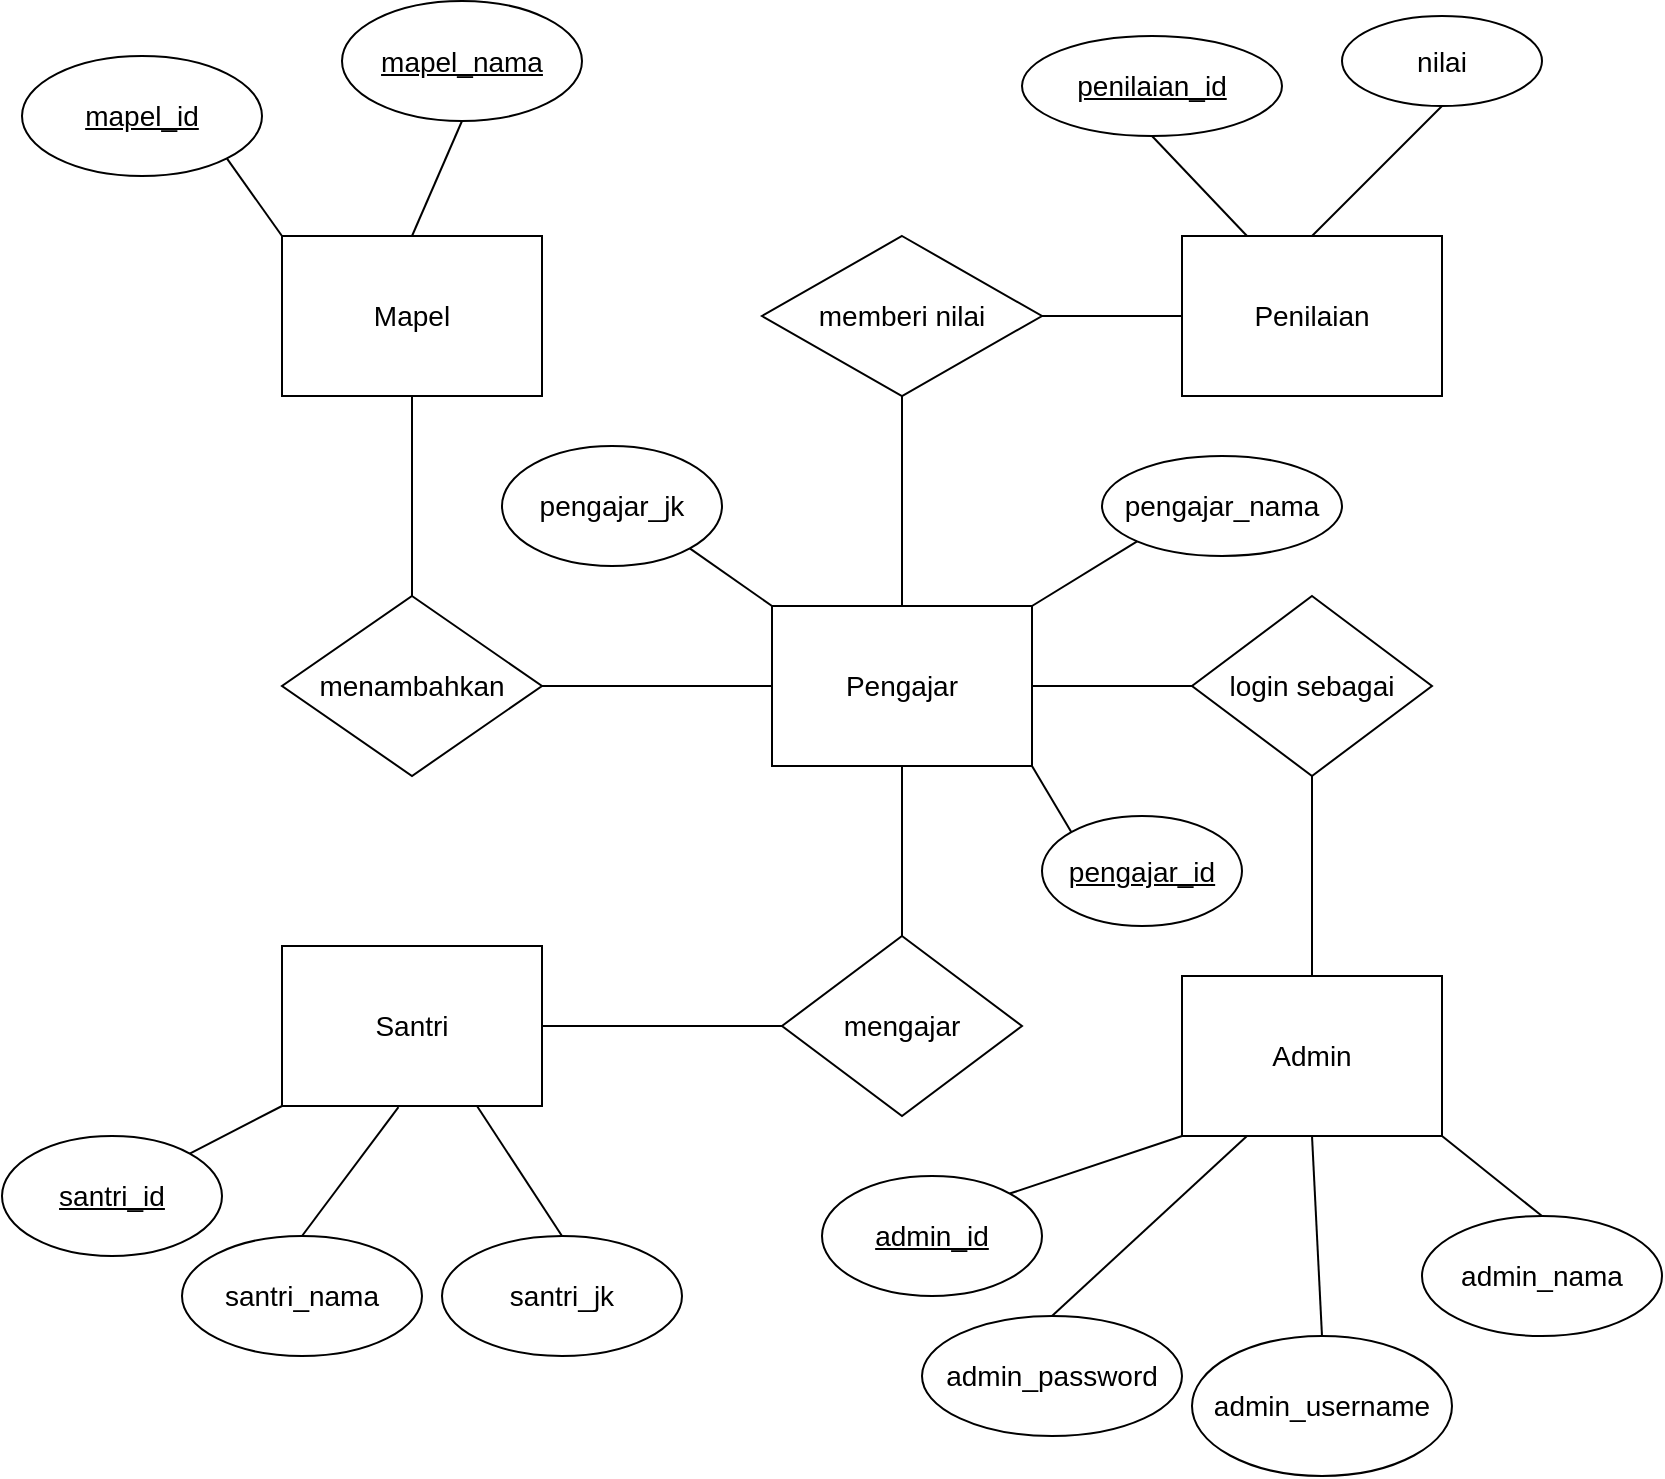 <mxfile version="20.0.1" type="device"><diagram id="R2lEEEUBdFMjLlhIrx00" name="ERD"><mxGraphModel dx="2031" dy="1114" grid="1" gridSize="10" guides="1" tooltips="1" connect="1" arrows="1" fold="1" page="1" pageScale="1" pageWidth="850" pageHeight="1100" math="0" shadow="0" extFonts="Permanent Marker^https://fonts.googleapis.com/css?family=Permanent+Marker"><root><mxCell id="0"/><mxCell id="1" parent="0"/><mxCell id="cZpUfEgQ5a3sq7yvQ3tQ-109" value="&lt;font style=&quot;font-size: 14px;&quot;&gt;Penilaian&lt;/font&gt;" style="rounded=0;whiteSpace=wrap;html=1;" vertex="1" parent="1"><mxGeometry x="600" y="330" width="130" height="80" as="geometry"/></mxCell><mxCell id="cZpUfEgQ5a3sq7yvQ3tQ-110" value="&lt;font style=&quot;font-size: 14px;&quot;&gt;Pengajar&lt;/font&gt;" style="rounded=0;whiteSpace=wrap;html=1;" vertex="1" parent="1"><mxGeometry x="395" y="515" width="130" height="80" as="geometry"/></mxCell><mxCell id="cZpUfEgQ5a3sq7yvQ3tQ-111" value="&lt;font style=&quot;font-size: 14px;&quot;&gt;Santri&lt;/font&gt;" style="rounded=0;whiteSpace=wrap;html=1;" vertex="1" parent="1"><mxGeometry x="150" y="685" width="130" height="80" as="geometry"/></mxCell><mxCell id="cZpUfEgQ5a3sq7yvQ3tQ-112" value="&lt;font style=&quot;font-size: 14px;&quot;&gt;Mapel&lt;/font&gt;" style="rounded=0;whiteSpace=wrap;html=1;" vertex="1" parent="1"><mxGeometry x="150" y="330" width="130" height="80" as="geometry"/></mxCell><mxCell id="cZpUfEgQ5a3sq7yvQ3tQ-113" value="&lt;font style=&quot;font-size: 14px;&quot;&gt;Admin&lt;/font&gt;" style="rounded=0;whiteSpace=wrap;html=1;" vertex="1" parent="1"><mxGeometry x="600" y="700" width="130" height="80" as="geometry"/></mxCell><mxCell id="cZpUfEgQ5a3sq7yvQ3tQ-114" value="&lt;u&gt;penilaian_id&lt;/u&gt;" style="ellipse;whiteSpace=wrap;html=1;fontSize=14;" vertex="1" parent="1"><mxGeometry x="520" y="230" width="130" height="50" as="geometry"/></mxCell><mxCell id="cZpUfEgQ5a3sq7yvQ3tQ-115" value="nilai" style="ellipse;whiteSpace=wrap;html=1;fontSize=14;" vertex="1" parent="1"><mxGeometry x="680" y="220" width="100" height="45" as="geometry"/></mxCell><mxCell id="cZpUfEgQ5a3sq7yvQ3tQ-118" value="&lt;u&gt;pengajar_id&lt;/u&gt;" style="ellipse;whiteSpace=wrap;html=1;fontSize=14;" vertex="1" parent="1"><mxGeometry x="530" y="620" width="100" height="55" as="geometry"/></mxCell><mxCell id="cZpUfEgQ5a3sq7yvQ3tQ-119" value="pengajar_nama" style="ellipse;whiteSpace=wrap;html=1;fontSize=14;" vertex="1" parent="1"><mxGeometry x="560" y="440" width="120" height="50" as="geometry"/></mxCell><mxCell id="cZpUfEgQ5a3sq7yvQ3tQ-120" value="pengajar_jk" style="ellipse;whiteSpace=wrap;html=1;fontSize=14;" vertex="1" parent="1"><mxGeometry x="260" y="435" width="110" height="60" as="geometry"/></mxCell><mxCell id="cZpUfEgQ5a3sq7yvQ3tQ-124" value="&lt;u&gt;admin_id&lt;/u&gt;" style="ellipse;whiteSpace=wrap;html=1;fontSize=14;" vertex="1" parent="1"><mxGeometry x="420" y="800" width="110" height="60" as="geometry"/></mxCell><mxCell id="cZpUfEgQ5a3sq7yvQ3tQ-125" value="admin_nama" style="ellipse;whiteSpace=wrap;html=1;fontSize=14;" vertex="1" parent="1"><mxGeometry x="720" y="820" width="120" height="60" as="geometry"/></mxCell><mxCell id="cZpUfEgQ5a3sq7yvQ3tQ-126" value="admin_username" style="ellipse;whiteSpace=wrap;html=1;fontSize=14;" vertex="1" parent="1"><mxGeometry x="605" y="880" width="130" height="70" as="geometry"/></mxCell><mxCell id="cZpUfEgQ5a3sq7yvQ3tQ-127" value="admin_password" style="ellipse;whiteSpace=wrap;html=1;fontSize=14;" vertex="1" parent="1"><mxGeometry x="470" y="870" width="130" height="60" as="geometry"/></mxCell><mxCell id="cZpUfEgQ5a3sq7yvQ3tQ-128" style="edgeStyle=orthogonalEdgeStyle;rounded=0;orthogonalLoop=1;jettySize=auto;html=1;exitX=0.5;exitY=1;exitDx=0;exitDy=0;fontSize=14;" edge="1" parent="1" source="cZpUfEgQ5a3sq7yvQ3tQ-124" target="cZpUfEgQ5a3sq7yvQ3tQ-124"><mxGeometry relative="1" as="geometry"/></mxCell><mxCell id="cZpUfEgQ5a3sq7yvQ3tQ-129" value="login sebagai" style="rhombus;whiteSpace=wrap;html=1;fontSize=14;" vertex="1" parent="1"><mxGeometry x="605" y="510" width="120" height="90" as="geometry"/></mxCell><mxCell id="cZpUfEgQ5a3sq7yvQ3tQ-130" value="" style="endArrow=none;html=1;rounded=0;fontSize=14;exitX=1;exitY=0.5;exitDx=0;exitDy=0;entryX=0;entryY=0.5;entryDx=0;entryDy=0;" edge="1" parent="1" source="cZpUfEgQ5a3sq7yvQ3tQ-110" target="cZpUfEgQ5a3sq7yvQ3tQ-129"><mxGeometry width="50" height="50" relative="1" as="geometry"><mxPoint x="600" y="480" as="sourcePoint"/><mxPoint x="650" y="430" as="targetPoint"/></mxGeometry></mxCell><mxCell id="cZpUfEgQ5a3sq7yvQ3tQ-132" value="memberi nilai" style="rhombus;whiteSpace=wrap;html=1;fontSize=14;" vertex="1" parent="1"><mxGeometry x="390" y="330" width="140" height="80" as="geometry"/></mxCell><mxCell id="cZpUfEgQ5a3sq7yvQ3tQ-133" value="" style="endArrow=none;html=1;rounded=0;fontSize=14;exitX=0.5;exitY=0;exitDx=0;exitDy=0;entryX=0.5;entryY=1;entryDx=0;entryDy=0;" edge="1" parent="1" source="cZpUfEgQ5a3sq7yvQ3tQ-110" target="cZpUfEgQ5a3sq7yvQ3tQ-132"><mxGeometry width="50" height="50" relative="1" as="geometry"><mxPoint x="420" y="410" as="sourcePoint"/><mxPoint x="470" y="360" as="targetPoint"/></mxGeometry></mxCell><mxCell id="cZpUfEgQ5a3sq7yvQ3tQ-136" value="" style="endArrow=none;html=1;rounded=0;fontSize=14;exitX=0.5;exitY=0;exitDx=0;exitDy=0;entryX=0.5;entryY=1;entryDx=0;entryDy=0;" edge="1" parent="1" source="cZpUfEgQ5a3sq7yvQ3tQ-113" target="cZpUfEgQ5a3sq7yvQ3tQ-129"><mxGeometry width="50" height="50" relative="1" as="geometry"><mxPoint x="670" y="630" as="sourcePoint"/><mxPoint x="720" y="580" as="targetPoint"/></mxGeometry></mxCell><mxCell id="cZpUfEgQ5a3sq7yvQ3tQ-137" value="mengajar" style="rhombus;whiteSpace=wrap;html=1;fontSize=14;" vertex="1" parent="1"><mxGeometry x="400" y="680" width="120" height="90" as="geometry"/></mxCell><mxCell id="cZpUfEgQ5a3sq7yvQ3tQ-138" value="" style="endArrow=none;html=1;rounded=0;fontSize=14;entryX=0.5;entryY=1;entryDx=0;entryDy=0;exitX=0.5;exitY=0;exitDx=0;exitDy=0;" edge="1" parent="1" source="cZpUfEgQ5a3sq7yvQ3tQ-137" target="cZpUfEgQ5a3sq7yvQ3tQ-110"><mxGeometry width="50" height="50" relative="1" as="geometry"><mxPoint x="350" y="690" as="sourcePoint"/><mxPoint x="400" y="640" as="targetPoint"/></mxGeometry></mxCell><mxCell id="cZpUfEgQ5a3sq7yvQ3tQ-141" value="menambahkan" style="rhombus;whiteSpace=wrap;html=1;fontSize=14;" vertex="1" parent="1"><mxGeometry x="150" y="510" width="130" height="90" as="geometry"/></mxCell><mxCell id="cZpUfEgQ5a3sq7yvQ3tQ-143" value="" style="endArrow=none;html=1;rounded=0;fontSize=14;entryX=0;entryY=0.5;entryDx=0;entryDy=0;exitX=1;exitY=0.5;exitDx=0;exitDy=0;" edge="1" parent="1" source="cZpUfEgQ5a3sq7yvQ3tQ-141" target="cZpUfEgQ5a3sq7yvQ3tQ-110"><mxGeometry width="50" height="50" relative="1" as="geometry"><mxPoint x="110" y="580" as="sourcePoint"/><mxPoint x="160" y="530" as="targetPoint"/></mxGeometry></mxCell><mxCell id="cZpUfEgQ5a3sq7yvQ3tQ-144" value="" style="endArrow=none;html=1;rounded=0;fontSize=14;entryX=0.5;entryY=1;entryDx=0;entryDy=0;exitX=0.5;exitY=0;exitDx=0;exitDy=0;" edge="1" parent="1" source="cZpUfEgQ5a3sq7yvQ3tQ-141" target="cZpUfEgQ5a3sq7yvQ3tQ-112"><mxGeometry width="50" height="50" relative="1" as="geometry"><mxPoint x="110" y="580" as="sourcePoint"/><mxPoint x="160" y="530" as="targetPoint"/></mxGeometry></mxCell><mxCell id="cZpUfEgQ5a3sq7yvQ3tQ-145" value="" style="endArrow=none;html=1;rounded=0;fontSize=14;entryX=1;entryY=0.5;entryDx=0;entryDy=0;exitX=0;exitY=0.5;exitDx=0;exitDy=0;" edge="1" parent="1" source="cZpUfEgQ5a3sq7yvQ3tQ-109" target="cZpUfEgQ5a3sq7yvQ3tQ-132"><mxGeometry width="50" height="50" relative="1" as="geometry"><mxPoint x="190" y="580" as="sourcePoint"/><mxPoint x="240" y="530" as="targetPoint"/></mxGeometry></mxCell><mxCell id="cZpUfEgQ5a3sq7yvQ3tQ-146" value="" style="endArrow=none;html=1;rounded=0;fontSize=14;exitX=0;exitY=0.5;exitDx=0;exitDy=0;entryX=1;entryY=0.5;entryDx=0;entryDy=0;" edge="1" parent="1" source="cZpUfEgQ5a3sq7yvQ3tQ-137" target="cZpUfEgQ5a3sq7yvQ3tQ-111"><mxGeometry width="50" height="50" relative="1" as="geometry"><mxPoint x="190" y="580" as="sourcePoint"/><mxPoint x="310" y="760" as="targetPoint"/></mxGeometry></mxCell><mxCell id="cZpUfEgQ5a3sq7yvQ3tQ-147" value="" style="endArrow=none;html=1;rounded=0;fontSize=14;entryX=0;entryY=0;entryDx=0;entryDy=0;exitX=1;exitY=1;exitDx=0;exitDy=0;" edge="1" parent="1" source="cZpUfEgQ5a3sq7yvQ3tQ-120" target="cZpUfEgQ5a3sq7yvQ3tQ-110"><mxGeometry width="50" height="50" relative="1" as="geometry"><mxPoint x="140" y="690" as="sourcePoint"/><mxPoint x="190" y="640" as="targetPoint"/></mxGeometry></mxCell><mxCell id="cZpUfEgQ5a3sq7yvQ3tQ-148" value="" style="endArrow=none;html=1;rounded=0;fontSize=14;entryX=0;entryY=1;entryDx=0;entryDy=0;exitX=1;exitY=0;exitDx=0;exitDy=0;" edge="1" parent="1" source="cZpUfEgQ5a3sq7yvQ3tQ-110" target="cZpUfEgQ5a3sq7yvQ3tQ-119"><mxGeometry width="50" height="50" relative="1" as="geometry"><mxPoint x="140" y="690" as="sourcePoint"/><mxPoint x="190" y="640" as="targetPoint"/></mxGeometry></mxCell><mxCell id="cZpUfEgQ5a3sq7yvQ3tQ-149" value="" style="endArrow=none;html=1;rounded=0;fontSize=14;entryX=1;entryY=1;entryDx=0;entryDy=0;exitX=0;exitY=0;exitDx=0;exitDy=0;" edge="1" parent="1" source="cZpUfEgQ5a3sq7yvQ3tQ-118" target="cZpUfEgQ5a3sq7yvQ3tQ-110"><mxGeometry width="50" height="50" relative="1" as="geometry"><mxPoint x="140" y="690" as="sourcePoint"/><mxPoint x="190" y="640" as="targetPoint"/></mxGeometry></mxCell><mxCell id="cZpUfEgQ5a3sq7yvQ3tQ-150" value="" style="endArrow=none;html=1;rounded=0;fontSize=14;entryX=0.5;entryY=1;entryDx=0;entryDy=0;exitX=0.25;exitY=0;exitDx=0;exitDy=0;" edge="1" parent="1" source="cZpUfEgQ5a3sq7yvQ3tQ-109" target="cZpUfEgQ5a3sq7yvQ3tQ-114"><mxGeometry width="50" height="50" relative="1" as="geometry"><mxPoint x="380" y="430" as="sourcePoint"/><mxPoint x="430" y="380" as="targetPoint"/></mxGeometry></mxCell><mxCell id="cZpUfEgQ5a3sq7yvQ3tQ-151" value="" style="endArrow=none;html=1;rounded=0;fontSize=14;exitX=0.5;exitY=0;exitDx=0;exitDy=0;entryX=0.5;entryY=1;entryDx=0;entryDy=0;" edge="1" parent="1" source="cZpUfEgQ5a3sq7yvQ3tQ-109" target="cZpUfEgQ5a3sq7yvQ3tQ-115"><mxGeometry width="50" height="50" relative="1" as="geometry"><mxPoint x="380" y="430" as="sourcePoint"/><mxPoint x="430" y="380" as="targetPoint"/></mxGeometry></mxCell><mxCell id="cZpUfEgQ5a3sq7yvQ3tQ-153" value="" style="endArrow=none;html=1;rounded=0;fontSize=14;exitX=1;exitY=0;exitDx=0;exitDy=0;entryX=0;entryY=1;entryDx=0;entryDy=0;" edge="1" parent="1" source="cZpUfEgQ5a3sq7yvQ3tQ-124" target="cZpUfEgQ5a3sq7yvQ3tQ-113"><mxGeometry width="50" height="50" relative="1" as="geometry"><mxPoint x="460" y="760" as="sourcePoint"/><mxPoint x="510" y="710" as="targetPoint"/></mxGeometry></mxCell><mxCell id="cZpUfEgQ5a3sq7yvQ3tQ-154" value="" style="endArrow=none;html=1;rounded=0;fontSize=14;exitX=0.5;exitY=0;exitDx=0;exitDy=0;entryX=0.25;entryY=1;entryDx=0;entryDy=0;" edge="1" parent="1" source="cZpUfEgQ5a3sq7yvQ3tQ-127" target="cZpUfEgQ5a3sq7yvQ3tQ-113"><mxGeometry width="50" height="50" relative="1" as="geometry"><mxPoint x="460" y="760" as="sourcePoint"/><mxPoint x="510" y="710" as="targetPoint"/></mxGeometry></mxCell><mxCell id="cZpUfEgQ5a3sq7yvQ3tQ-155" value="" style="endArrow=none;html=1;rounded=0;fontSize=14;exitX=0.5;exitY=0;exitDx=0;exitDy=0;entryX=0.5;entryY=1;entryDx=0;entryDy=0;" edge="1" parent="1" source="cZpUfEgQ5a3sq7yvQ3tQ-126" target="cZpUfEgQ5a3sq7yvQ3tQ-113"><mxGeometry width="50" height="50" relative="1" as="geometry"><mxPoint x="470" y="770" as="sourcePoint"/><mxPoint x="520" y="720" as="targetPoint"/></mxGeometry></mxCell><mxCell id="cZpUfEgQ5a3sq7yvQ3tQ-156" value="" style="endArrow=none;html=1;rounded=0;fontSize=14;entryX=0.5;entryY=0;entryDx=0;entryDy=0;exitX=1;exitY=1;exitDx=0;exitDy=0;" edge="1" parent="1" source="cZpUfEgQ5a3sq7yvQ3tQ-113" target="cZpUfEgQ5a3sq7yvQ3tQ-125"><mxGeometry width="50" height="50" relative="1" as="geometry"><mxPoint x="480" y="780" as="sourcePoint"/><mxPoint x="530" y="730" as="targetPoint"/></mxGeometry></mxCell><mxCell id="cZpUfEgQ5a3sq7yvQ3tQ-158" value="&lt;u&gt;santri_id&lt;/u&gt;" style="ellipse;whiteSpace=wrap;html=1;fontSize=14;" vertex="1" parent="1"><mxGeometry x="10" y="780" width="110" height="60" as="geometry"/></mxCell><mxCell id="cZpUfEgQ5a3sq7yvQ3tQ-159" value="santri_nama" style="ellipse;whiteSpace=wrap;html=1;fontSize=14;" vertex="1" parent="1"><mxGeometry x="100" y="830" width="120" height="60" as="geometry"/></mxCell><mxCell id="cZpUfEgQ5a3sq7yvQ3tQ-160" value="santri_jk" style="ellipse;whiteSpace=wrap;html=1;fontSize=14;" vertex="1" parent="1"><mxGeometry x="230" y="830" width="120" height="60" as="geometry"/></mxCell><mxCell id="cZpUfEgQ5a3sq7yvQ3tQ-161" value="" style="endArrow=none;html=1;rounded=0;fontSize=14;exitX=0.5;exitY=0;exitDx=0;exitDy=0;entryX=0.448;entryY=1.007;entryDx=0;entryDy=0;entryPerimeter=0;" edge="1" parent="1" source="cZpUfEgQ5a3sq7yvQ3tQ-159" target="cZpUfEgQ5a3sq7yvQ3tQ-111"><mxGeometry width="50" height="50" relative="1" as="geometry"><mxPoint x="290" y="820" as="sourcePoint"/><mxPoint x="340" y="770" as="targetPoint"/></mxGeometry></mxCell><mxCell id="cZpUfEgQ5a3sq7yvQ3tQ-162" value="" style="endArrow=none;html=1;rounded=0;fontSize=14;exitX=1;exitY=0;exitDx=0;exitDy=0;entryX=0;entryY=1;entryDx=0;entryDy=0;" edge="1" parent="1" source="cZpUfEgQ5a3sq7yvQ3tQ-158" target="cZpUfEgQ5a3sq7yvQ3tQ-111"><mxGeometry width="50" height="50" relative="1" as="geometry"><mxPoint x="290" y="820" as="sourcePoint"/><mxPoint x="340" y="770" as="targetPoint"/></mxGeometry></mxCell><mxCell id="cZpUfEgQ5a3sq7yvQ3tQ-163" value="" style="endArrow=none;html=1;rounded=0;fontSize=14;entryX=0.75;entryY=1;entryDx=0;entryDy=0;exitX=0.5;exitY=0;exitDx=0;exitDy=0;" edge="1" parent="1" source="cZpUfEgQ5a3sq7yvQ3tQ-160" target="cZpUfEgQ5a3sq7yvQ3tQ-111"><mxGeometry width="50" height="50" relative="1" as="geometry"><mxPoint x="290" y="820" as="sourcePoint"/><mxPoint x="340" y="770" as="targetPoint"/></mxGeometry></mxCell><mxCell id="cZpUfEgQ5a3sq7yvQ3tQ-165" value="&lt;u&gt;mapel_id&lt;/u&gt;" style="ellipse;whiteSpace=wrap;html=1;fontSize=14;" vertex="1" parent="1"><mxGeometry x="20" y="240" width="120" height="60" as="geometry"/></mxCell><mxCell id="cZpUfEgQ5a3sq7yvQ3tQ-166" value="&lt;u&gt;mapel_nama&lt;/u&gt;" style="ellipse;whiteSpace=wrap;html=1;fontSize=14;" vertex="1" parent="1"><mxGeometry x="180" y="212.5" width="120" height="60" as="geometry"/></mxCell><mxCell id="cZpUfEgQ5a3sq7yvQ3tQ-167" value="" style="endArrow=none;html=1;rounded=0;fontSize=14;entryX=1;entryY=1;entryDx=0;entryDy=0;exitX=0;exitY=0;exitDx=0;exitDy=0;" edge="1" parent="1" source="cZpUfEgQ5a3sq7yvQ3tQ-112" target="cZpUfEgQ5a3sq7yvQ3tQ-165"><mxGeometry width="50" height="50" relative="1" as="geometry"><mxPoint x="240" y="530" as="sourcePoint"/><mxPoint x="290" y="480" as="targetPoint"/></mxGeometry></mxCell><mxCell id="cZpUfEgQ5a3sq7yvQ3tQ-168" value="" style="endArrow=none;html=1;rounded=0;fontSize=14;entryX=0.5;entryY=1;entryDx=0;entryDy=0;exitX=0.5;exitY=0;exitDx=0;exitDy=0;" edge="1" parent="1" source="cZpUfEgQ5a3sq7yvQ3tQ-112" target="cZpUfEgQ5a3sq7yvQ3tQ-166"><mxGeometry width="50" height="50" relative="1" as="geometry"><mxPoint x="240" y="530" as="sourcePoint"/><mxPoint x="290" y="480" as="targetPoint"/></mxGeometry></mxCell></root></mxGraphModel></diagram></mxfile>